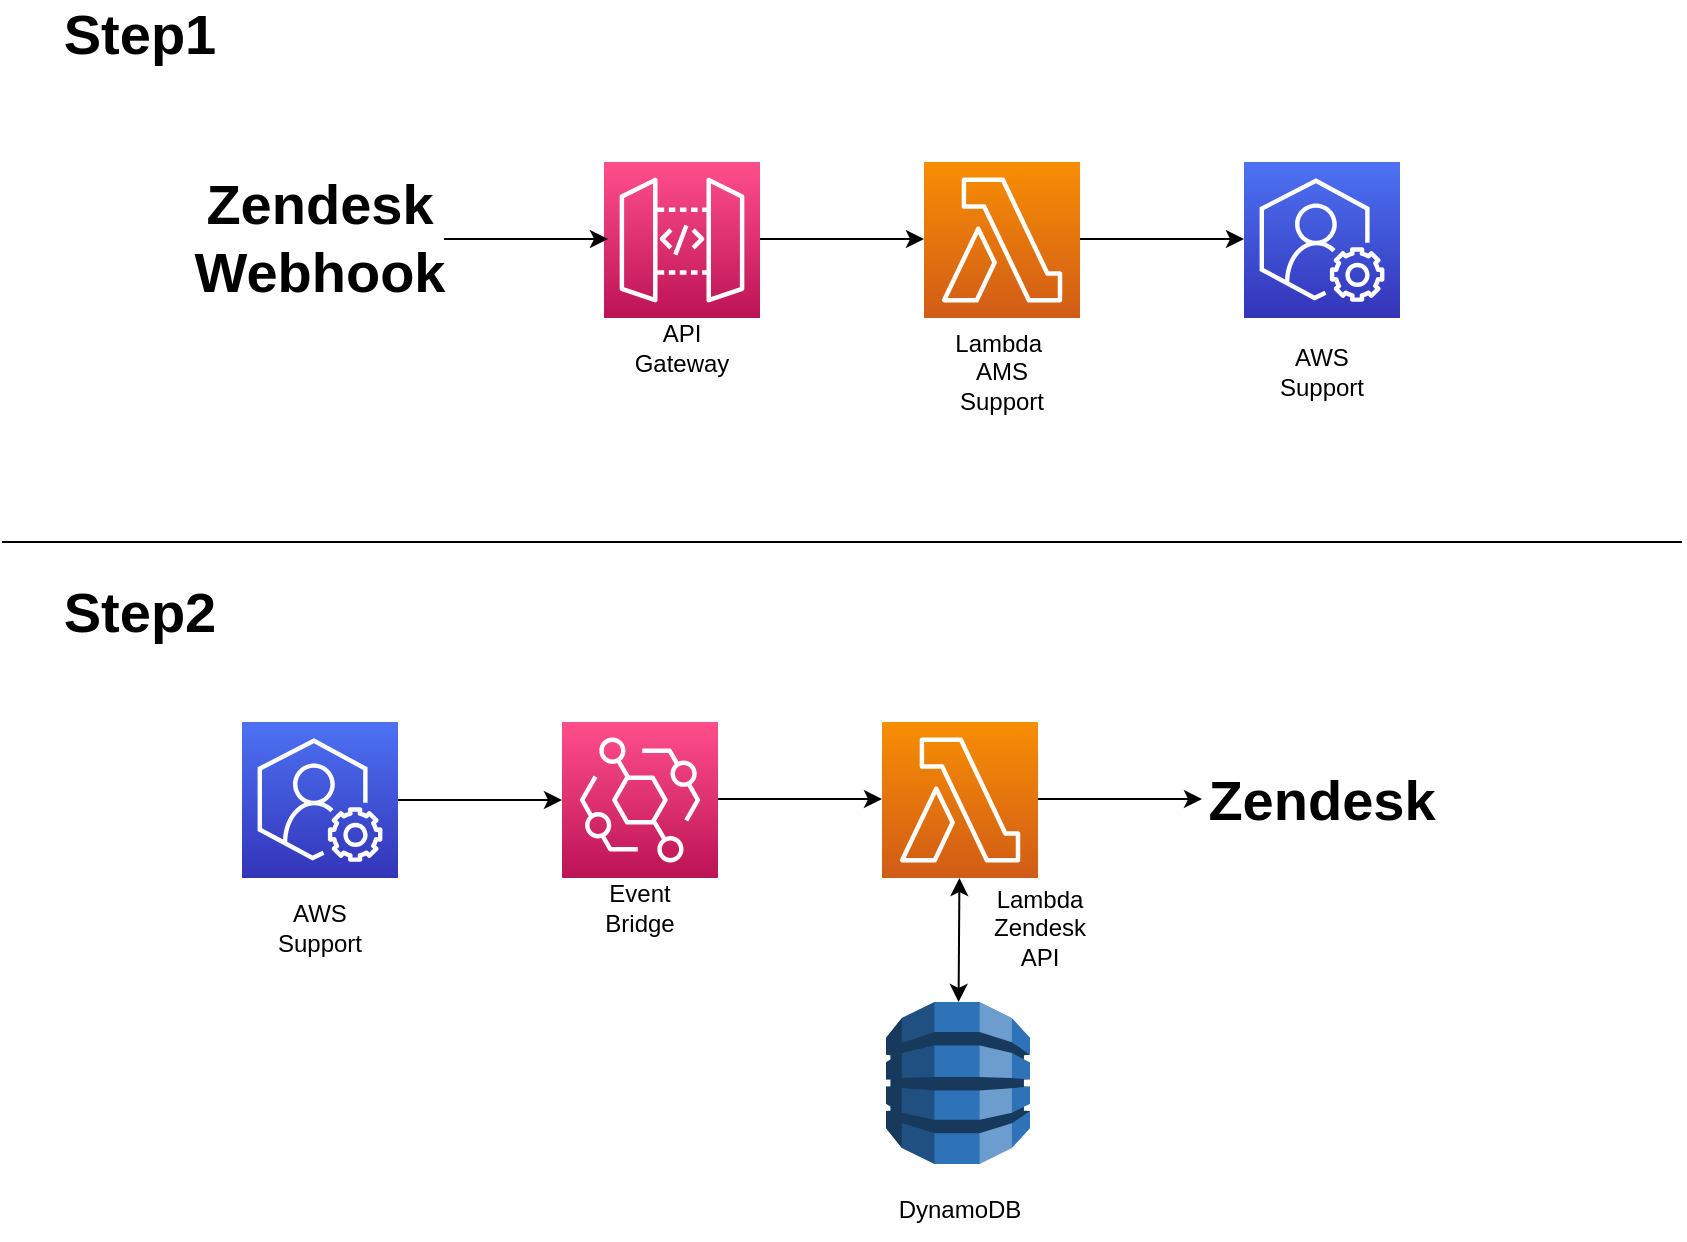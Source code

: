 <mxfile version="20.3.0" type="device"><diagram id="pHGp1DYlmgB0pHaR_Ge1" name="Page-1"><mxGraphModel dx="1185" dy="721" grid="1" gridSize="10" guides="1" tooltips="1" connect="1" arrows="1" fold="1" page="1" pageScale="1" pageWidth="850" pageHeight="1100" math="0" shadow="0"><root><mxCell id="0"/><mxCell id="1" parent="0"/><mxCell id="ldcVaC7-4vEGo6aXdYWe-1" value="" style="sketch=0;points=[[0,0,0],[0.25,0,0],[0.5,0,0],[0.75,0,0],[1,0,0],[0,1,0],[0.25,1,0],[0.5,1,0],[0.75,1,0],[1,1,0],[0,0.25,0],[0,0.5,0],[0,0.75,0],[1,0.25,0],[1,0.5,0],[1,0.75,0]];outlineConnect=0;fontColor=#232F3E;gradientColor=#4D72F3;gradientDirection=north;fillColor=#3334B9;strokeColor=#ffffff;dashed=0;verticalLabelPosition=bottom;verticalAlign=top;align=center;html=1;fontSize=12;fontStyle=0;aspect=fixed;shape=mxgraph.aws4.resourceIcon;resIcon=mxgraph.aws4.support;" parent="1" vertex="1"><mxGeometry x="121" y="370" width="78" height="78" as="geometry"/></mxCell><mxCell id="ldcVaC7-4vEGo6aXdYWe-2" value="" style="sketch=0;points=[[0,0,0],[0.25,0,0],[0.5,0,0],[0.75,0,0],[1,0,0],[0,1,0],[0.25,1,0],[0.5,1,0],[0.75,1,0],[1,1,0],[0,0.25,0],[0,0.5,0],[0,0.75,0],[1,0.25,0],[1,0.5,0],[1,0.75,0]];outlineConnect=0;fontColor=#232F3E;gradientColor=#FF4F8B;gradientDirection=north;fillColor=#BC1356;strokeColor=#ffffff;dashed=0;verticalLabelPosition=bottom;verticalAlign=top;align=center;html=1;fontSize=12;fontStyle=0;aspect=fixed;shape=mxgraph.aws4.resourceIcon;resIcon=mxgraph.aws4.eventbridge;" parent="1" vertex="1"><mxGeometry x="281" y="370" width="78" height="78" as="geometry"/></mxCell><mxCell id="ldcVaC7-4vEGo6aXdYWe-3" value="" style="sketch=0;points=[[0,0,0],[0.25,0,0],[0.5,0,0],[0.75,0,0],[1,0,0],[0,1,0],[0.25,1,0],[0.5,1,0],[0.75,1,0],[1,1,0],[0,0.25,0],[0,0.5,0],[0,0.75,0],[1,0.25,0],[1,0.5,0],[1,0.75,0]];outlineConnect=0;fontColor=#232F3E;gradientColor=#F78E04;gradientDirection=north;fillColor=#D05C17;strokeColor=#ffffff;dashed=0;verticalLabelPosition=bottom;verticalAlign=top;align=center;html=1;fontSize=12;fontStyle=0;aspect=fixed;shape=mxgraph.aws4.resourceIcon;resIcon=mxgraph.aws4.lambda;" parent="1" vertex="1"><mxGeometry x="441" y="370" width="78" height="78" as="geometry"/></mxCell><mxCell id="ldcVaC7-4vEGo6aXdYWe-4" value="" style="endArrow=classic;html=1;rounded=0;" parent="1" source="ldcVaC7-4vEGo6aXdYWe-1" target="ldcVaC7-4vEGo6aXdYWe-2" edge="1"><mxGeometry width="50" height="50" relative="1" as="geometry"><mxPoint x="201" y="550" as="sourcePoint"/><mxPoint x="251" y="500" as="targetPoint"/></mxGeometry></mxCell><mxCell id="ldcVaC7-4vEGo6aXdYWe-5" value="" style="endArrow=classic;html=1;rounded=0;" parent="1" edge="1"><mxGeometry width="50" height="50" relative="1" as="geometry"><mxPoint x="359" y="408.5" as="sourcePoint"/><mxPoint x="441" y="408.5" as="targetPoint"/></mxGeometry></mxCell><mxCell id="ldcVaC7-4vEGo6aXdYWe-6" value="API Gateway" style="text;html=1;strokeColor=none;fillColor=none;align=center;verticalAlign=middle;whiteSpace=wrap;rounded=0;" parent="1" vertex="1"><mxGeometry x="311" y="168" width="60" height="30" as="geometry"/></mxCell><mxCell id="ldcVaC7-4vEGo6aXdYWe-9" value="Event Bridge" style="text;html=1;strokeColor=none;fillColor=none;align=center;verticalAlign=middle;whiteSpace=wrap;rounded=0;" parent="1" vertex="1"><mxGeometry x="290" y="448" width="60" height="30" as="geometry"/></mxCell><mxCell id="ldcVaC7-4vEGo6aXdYWe-11" value="Lambda Zendesk API" style="text;html=1;strokeColor=none;fillColor=none;align=center;verticalAlign=middle;whiteSpace=wrap;rounded=0;" parent="1" vertex="1"><mxGeometry x="490" y="458" width="60" height="30" as="geometry"/></mxCell><mxCell id="ldcVaC7-4vEGo6aXdYWe-12" value="&lt;font style=&quot;font-size: 28px;&quot;&gt;&lt;b&gt;Zendesk&lt;/b&gt;&lt;/font&gt;" style="text;html=1;strokeColor=none;fillColor=none;align=center;verticalAlign=middle;whiteSpace=wrap;rounded=0;" parent="1" vertex="1"><mxGeometry x="631" y="394" width="60" height="30" as="geometry"/></mxCell><mxCell id="ldcVaC7-4vEGo6aXdYWe-13" value="" style="endArrow=classic;html=1;rounded=0;" parent="1" edge="1"><mxGeometry width="50" height="50" relative="1" as="geometry"><mxPoint x="519" y="408.5" as="sourcePoint"/><mxPoint x="601" y="408.5" as="targetPoint"/></mxGeometry></mxCell><mxCell id="ldcVaC7-4vEGo6aXdYWe-14" value="&lt;font style=&quot;font-size: 28px;&quot;&gt;&lt;b&gt;Zendesk&lt;br&gt;Webhook&lt;br&gt;&lt;br&gt;&lt;/b&gt;&lt;/font&gt;" style="text;html=1;strokeColor=none;fillColor=none;align=center;verticalAlign=middle;whiteSpace=wrap;rounded=0;" parent="1" vertex="1"><mxGeometry x="130" y="130" width="60" height="30" as="geometry"/></mxCell><mxCell id="ldcVaC7-4vEGo6aXdYWe-15" value="" style="sketch=0;points=[[0,0,0],[0.25,0,0],[0.5,0,0],[0.75,0,0],[1,0,0],[0,1,0],[0.25,1,0],[0.5,1,0],[0.75,1,0],[1,1,0],[0,0.25,0],[0,0.5,0],[0,0.75,0],[1,0.25,0],[1,0.5,0],[1,0.75,0]];outlineConnect=0;fontColor=#232F3E;gradientColor=#FF4F8B;gradientDirection=north;fillColor=#BC1356;strokeColor=#ffffff;dashed=0;verticalLabelPosition=bottom;verticalAlign=top;align=center;html=1;fontSize=12;fontStyle=0;aspect=fixed;shape=mxgraph.aws4.resourceIcon;resIcon=mxgraph.aws4.api_gateway;" parent="1" vertex="1"><mxGeometry x="302" y="90" width="78" height="78" as="geometry"/></mxCell><mxCell id="ldcVaC7-4vEGo6aXdYWe-16" value="" style="endArrow=classic;html=1;rounded=0;" parent="1" edge="1"><mxGeometry width="50" height="50" relative="1" as="geometry"><mxPoint x="222" y="128.5" as="sourcePoint"/><mxPoint x="304" y="128.5" as="targetPoint"/></mxGeometry></mxCell><mxCell id="ldcVaC7-4vEGo6aXdYWe-17" value="AWS Support" style="text;html=1;strokeColor=none;fillColor=none;align=center;verticalAlign=middle;whiteSpace=wrap;rounded=0;" parent="1" vertex="1"><mxGeometry x="130" y="458" width="60" height="30" as="geometry"/></mxCell><mxCell id="ldcVaC7-4vEGo6aXdYWe-18" value="" style="endArrow=classic;html=1;rounded=0;" parent="1" edge="1"><mxGeometry width="50" height="50" relative="1" as="geometry"><mxPoint x="380" y="128.5" as="sourcePoint"/><mxPoint x="462" y="128.5" as="targetPoint"/></mxGeometry></mxCell><mxCell id="ldcVaC7-4vEGo6aXdYWe-19" value="" style="sketch=0;points=[[0,0,0],[0.25,0,0],[0.5,0,0],[0.75,0,0],[1,0,0],[0,1,0],[0.25,1,0],[0.5,1,0],[0.75,1,0],[1,1,0],[0,0.25,0],[0,0.5,0],[0,0.75,0],[1,0.25,0],[1,0.5,0],[1,0.75,0]];outlineConnect=0;fontColor=#232F3E;gradientColor=#F78E04;gradientDirection=north;fillColor=#D05C17;strokeColor=#ffffff;dashed=0;verticalLabelPosition=bottom;verticalAlign=top;align=center;html=1;fontSize=12;fontStyle=0;aspect=fixed;shape=mxgraph.aws4.resourceIcon;resIcon=mxgraph.aws4.lambda;" parent="1" vertex="1"><mxGeometry x="462" y="90" width="78" height="78" as="geometry"/></mxCell><mxCell id="ldcVaC7-4vEGo6aXdYWe-20" value="Lambda&amp;nbsp;&lt;br&gt;AMS Support" style="text;html=1;strokeColor=none;fillColor=none;align=center;verticalAlign=middle;whiteSpace=wrap;rounded=0;" parent="1" vertex="1"><mxGeometry x="471" y="180" width="60" height="30" as="geometry"/></mxCell><mxCell id="ldcVaC7-4vEGo6aXdYWe-21" value="" style="sketch=0;points=[[0,0,0],[0.25,0,0],[0.5,0,0],[0.75,0,0],[1,0,0],[0,1,0],[0.25,1,0],[0.5,1,0],[0.75,1,0],[1,1,0],[0,0.25,0],[0,0.5,0],[0,0.75,0],[1,0.25,0],[1,0.5,0],[1,0.75,0]];outlineConnect=0;fontColor=#232F3E;gradientColor=#4D72F3;gradientDirection=north;fillColor=#3334B9;strokeColor=#ffffff;dashed=0;verticalLabelPosition=bottom;verticalAlign=top;align=center;html=1;fontSize=12;fontStyle=0;aspect=fixed;shape=mxgraph.aws4.resourceIcon;resIcon=mxgraph.aws4.support;" parent="1" vertex="1"><mxGeometry x="622" y="90" width="78" height="78" as="geometry"/></mxCell><mxCell id="ldcVaC7-4vEGo6aXdYWe-22" value="" style="endArrow=classic;html=1;rounded=0;" parent="1" edge="1"><mxGeometry width="50" height="50" relative="1" as="geometry"><mxPoint x="540" y="128.5" as="sourcePoint"/><mxPoint x="622" y="128.5" as="targetPoint"/></mxGeometry></mxCell><mxCell id="ldcVaC7-4vEGo6aXdYWe-23" value="AWS Support" style="text;html=1;strokeColor=none;fillColor=none;align=center;verticalAlign=middle;whiteSpace=wrap;rounded=0;" parent="1" vertex="1"><mxGeometry x="631" y="180" width="60" height="30" as="geometry"/></mxCell><mxCell id="ldcVaC7-4vEGo6aXdYWe-24" value="" style="endArrow=none;html=1;rounded=0;fontSize=28;" parent="1" edge="1"><mxGeometry width="50" height="50" relative="1" as="geometry"><mxPoint x="1" y="280" as="sourcePoint"/><mxPoint x="841" y="280" as="targetPoint"/></mxGeometry></mxCell><mxCell id="G9ZPn3U1DwAEoXKlN8a9-2" value="&lt;font style=&quot;font-size: 28px;&quot;&gt;&lt;b&gt;Step1&lt;/b&gt;&lt;/font&gt;" style="text;html=1;strokeColor=none;fillColor=none;align=center;verticalAlign=middle;whiteSpace=wrap;rounded=0;" parent="1" vertex="1"><mxGeometry x="40" y="11" width="60" height="30" as="geometry"/></mxCell><mxCell id="G9ZPn3U1DwAEoXKlN8a9-3" value="&lt;font style=&quot;font-size: 28px;&quot;&gt;&lt;b&gt;Step2&lt;/b&gt;&lt;/font&gt;" style="text;html=1;strokeColor=none;fillColor=none;align=center;verticalAlign=middle;whiteSpace=wrap;rounded=0;" parent="1" vertex="1"><mxGeometry x="40" y="300" width="60" height="30" as="geometry"/></mxCell><mxCell id="EhKKCLa7Nm37wRnL_LYD-1" value="" style="outlineConnect=0;dashed=0;verticalLabelPosition=bottom;verticalAlign=top;align=center;html=1;shape=mxgraph.aws3.dynamo_db;fillColor=#2E73B8;gradientColor=none;" vertex="1" parent="1"><mxGeometry x="443" y="510" width="72" height="81" as="geometry"/></mxCell><mxCell id="EhKKCLa7Nm37wRnL_LYD-3" value="DynamoDB" style="text;html=1;strokeColor=none;fillColor=none;align=center;verticalAlign=middle;whiteSpace=wrap;rounded=0;" vertex="1" parent="1"><mxGeometry x="450" y="599" width="60" height="30" as="geometry"/></mxCell><mxCell id="EhKKCLa7Nm37wRnL_LYD-4" value="" style="endArrow=classic;startArrow=classic;html=1;rounded=0;" edge="1" parent="1" source="EhKKCLa7Nm37wRnL_LYD-1" target="ldcVaC7-4vEGo6aXdYWe-3"><mxGeometry width="50" height="50" relative="1" as="geometry"><mxPoint x="530" y="540" as="sourcePoint"/><mxPoint x="580" y="490" as="targetPoint"/></mxGeometry></mxCell></root></mxGraphModel></diagram></mxfile>